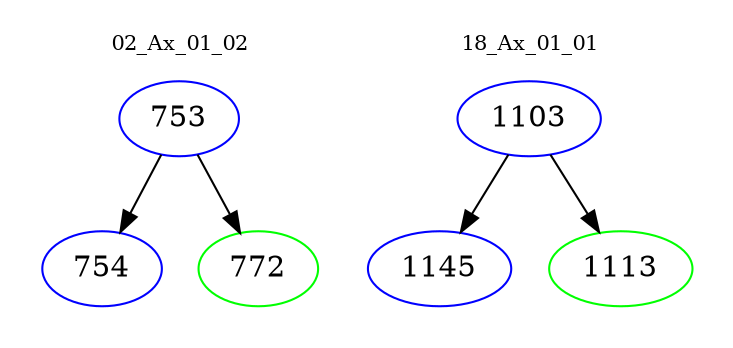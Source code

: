 digraph{
subgraph cluster_0 {
color = white
label = "02_Ax_01_02";
fontsize=10;
T0_753 [label="753", color="blue"]
T0_753 -> T0_754 [color="black"]
T0_754 [label="754", color="blue"]
T0_753 -> T0_772 [color="black"]
T0_772 [label="772", color="green"]
}
subgraph cluster_1 {
color = white
label = "18_Ax_01_01";
fontsize=10;
T1_1103 [label="1103", color="blue"]
T1_1103 -> T1_1145 [color="black"]
T1_1145 [label="1145", color="blue"]
T1_1103 -> T1_1113 [color="black"]
T1_1113 [label="1113", color="green"]
}
}
